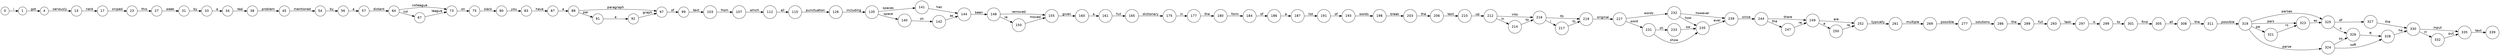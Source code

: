 digraph {
    graph [rankdir=LR
          ,margin=0
          ,splines=spline];
    node [shape=circle
         ,fontname=Helvetica];
    edge [fontname=Helvetica];
    0 [label=0];
    1 [label=1];
    4 [label=4];
    13 [label=13];
    17 [label=17];
    23 [label=23];
    27 [label=27];
    31 [label=31];
    33 [label=33];
    34 [label=34];
    38 [label=38];
    45 [label=45];
    54 [label=54];
    56 [label=56];
    57 [label=57];
    64 [label=64];
    67 [label=67];
    73 [label=73];
    75 [label=75];
    80 [label=80];
    83 [label=83];
    87 [label=87];
    88 [label=88];
    91 [label=91];
    92 [label=92];
    97 [label=97];
    99 [label=99];
    103 [label=103];
    107 [label=107];
    112 [label=112];
    115 [label=115];
    126 [label=126];
    135 [label=135];
    140 [label=140];
    141 [label=141];
    142 [label=142];
    144 [label=144];
    148 [label=148];
    150 [label=150];
    155 [label=155];
    160 [label=160];
    161 [label=161];
    165 [label=165];
    175 [label=175];
    177 [label=177];
    180 [label=180];
    184 [label=184];
    186 [label=186];
    187 [label=187];
    191 [label=191];
    193 [label=193];
    198 [label=198];
    203 [label=203];
    206 [label=206];
    210 [label=210];
    212 [label=212];
    214 [label=214];
    216 [label=216];
    217 [label=217];
    219 [label=219];
    227 [label=227];
    231 [label=231];
    232 [label=232];
    233 [label=233];
    235 [label=235];
    239 [label=239];
    244 [label=244];
    247 [label=247];
    249 [label=249];
    250 [label=250];
    252 [label=252];
    261 [label=261];
    269 [label=269];
    277 [label=277];
    286 [label=286];
    289 [label=289];
    293 [label=293];
    297 [label=297];
    299 [label=299];
    301 [label=301];
    305 [label=305];
    308 [label=308];
    311 [label=311];
    319 [label=319];
    321 [label=321];
    323 [label=323];
    324 [label=324];
    325 [label=325];
    326 [label=326];
    327 [label=327];
    328 [label=328];
    330 [label=330];
    332 [label=332];
    335 [label=335];
    339 [label=339];
    0 -> 1 [label=i];
    1 -> 4 [label=got];
    4 -> 13 [label=seriously];
    13 -> 17 [label=nerd];
    17 -> 23 [label=sniped];
    23 -> 27 [label=this];
    27 -> 31 [label=week];
    31 -> 33 [label=by];
    33 -> 34 [label=a];
    34 -> 38 [label=real];
    38 -> 45 [label=problem];
    45 -> 54 [label=mentioned];
    54 -> 56 [label=by];
    56 -> 57 [label=a];
    57 -> 64 [label=distant];
    64 -> 67 [label=col];
    64 -> 73 [label=colleague];
    67 -> 73 [label=league];
    73 -> 75 [label=on];
    75 -> 80 [label=slack];
    80 -> 83 [label=you];
    83 -> 87 [label=have];
    87 -> 88 [label=a];
    88 -> 91 [label=par];
    88 -> 97 [label=paragraph];
    91 -> 92 [label=a];
    92 -> 97 [label="graph"];
    97 -> 99 [label=of];
    99 -> 103 [label=text];
    103 -> 107 [label=from];
    107 -> 112 [label=which];
    112 -> 115 [label=all];
    115 -> 126 [label=punctuation];
    126 -> 135 [label=including];
    135 -> 140 [label=space];
    135 -> 141 [label=spaces];
    140 -> 142 [label=sh];
    141 -> 144 [label=has];
    142 -> 144 [label=as];
    144 -> 148 [label=been];
    148 -> 150 [label=re];
    148 -> 155 [label=removed];
    150 -> 155 [label=moved];
    155 -> 160 [label=given];
    160 -> 161 [label=a];
    161 -> 165 [label=full];
    165 -> 175 [label=dictionary];
    175 -> 177 [label=in];
    177 -> 180 [label=the];
    180 -> 184 [label=form];
    184 -> 186 [label=of];
    186 -> 187 [label=a];
    187 -> 191 [label=list];
    191 -> 193 [label=of];
    193 -> 198 [label=words];
    198 -> 203 [label=break];
    203 -> 206 [label=the];
    206 -> 210 [label=text];
    210 -> 212 [label=up];
    212 -> 214 [label=in];
    212 -> 216 [label=into];
    214 -> 216 [label=to];
    216 -> 217 [label=i];
    216 -> 219 [label=its];
    217 -> 219 [label=ts];
    219 -> 227 [label=original];
    227 -> 231 [label=word];
    227 -> 232 [label=words];
    231 -> 233 [label=sh];
    231 -> 235 [label=show];
    232 -> 235 [label=how];
    232 -> 239 [label=however];
    233 -> 235 [label=ow];
    235 -> 239 [label=ever];
    239 -> 244 [label=since];
    244 -> 247 [label=the];
    244 -> 249 [label=there];
    247 -> 249 [label=re];
    249 -> 250 [label=a];
    249 -> 252 [label=are];
    250 -> 252 [label=re];
    252 -> 261 [label=typically];
    261 -> 269 [label=multiple];
    269 -> 277 [label=possible];
    277 -> 286 [label=solutions];
    286 -> 289 [label=the];
    289 -> 293 [label=full];
    293 -> 297 [label=task];
    297 -> 299 [label=is];
    299 -> 301 [label=to];
    301 -> 305 [label=find];
    305 -> 308 [label=all];
    308 -> 311 [label=the];
    311 -> 319 [label=possible];
    319 -> 321 [label=pa];
    319 -> 323 [label=pars];
    319 -> 324 [label=parse];
    319 -> 325 [label=parses];
    321 -> 323 [label=rs];
    323 -> 325 [label=es];
    324 -> 326 [label=so];
    324 -> 328 [label=soft];
    325 -> 326 [label=o];
    325 -> 327 [label=of];
    326 -> 328 [label=ft];
    327 -> 330 [label=the];
    328 -> 330 [label=he];
    330 -> 332 [label=in];
    330 -> 335 [label=input];
    332 -> 335 [label=put];
    335 -> 339 [label=text];
}